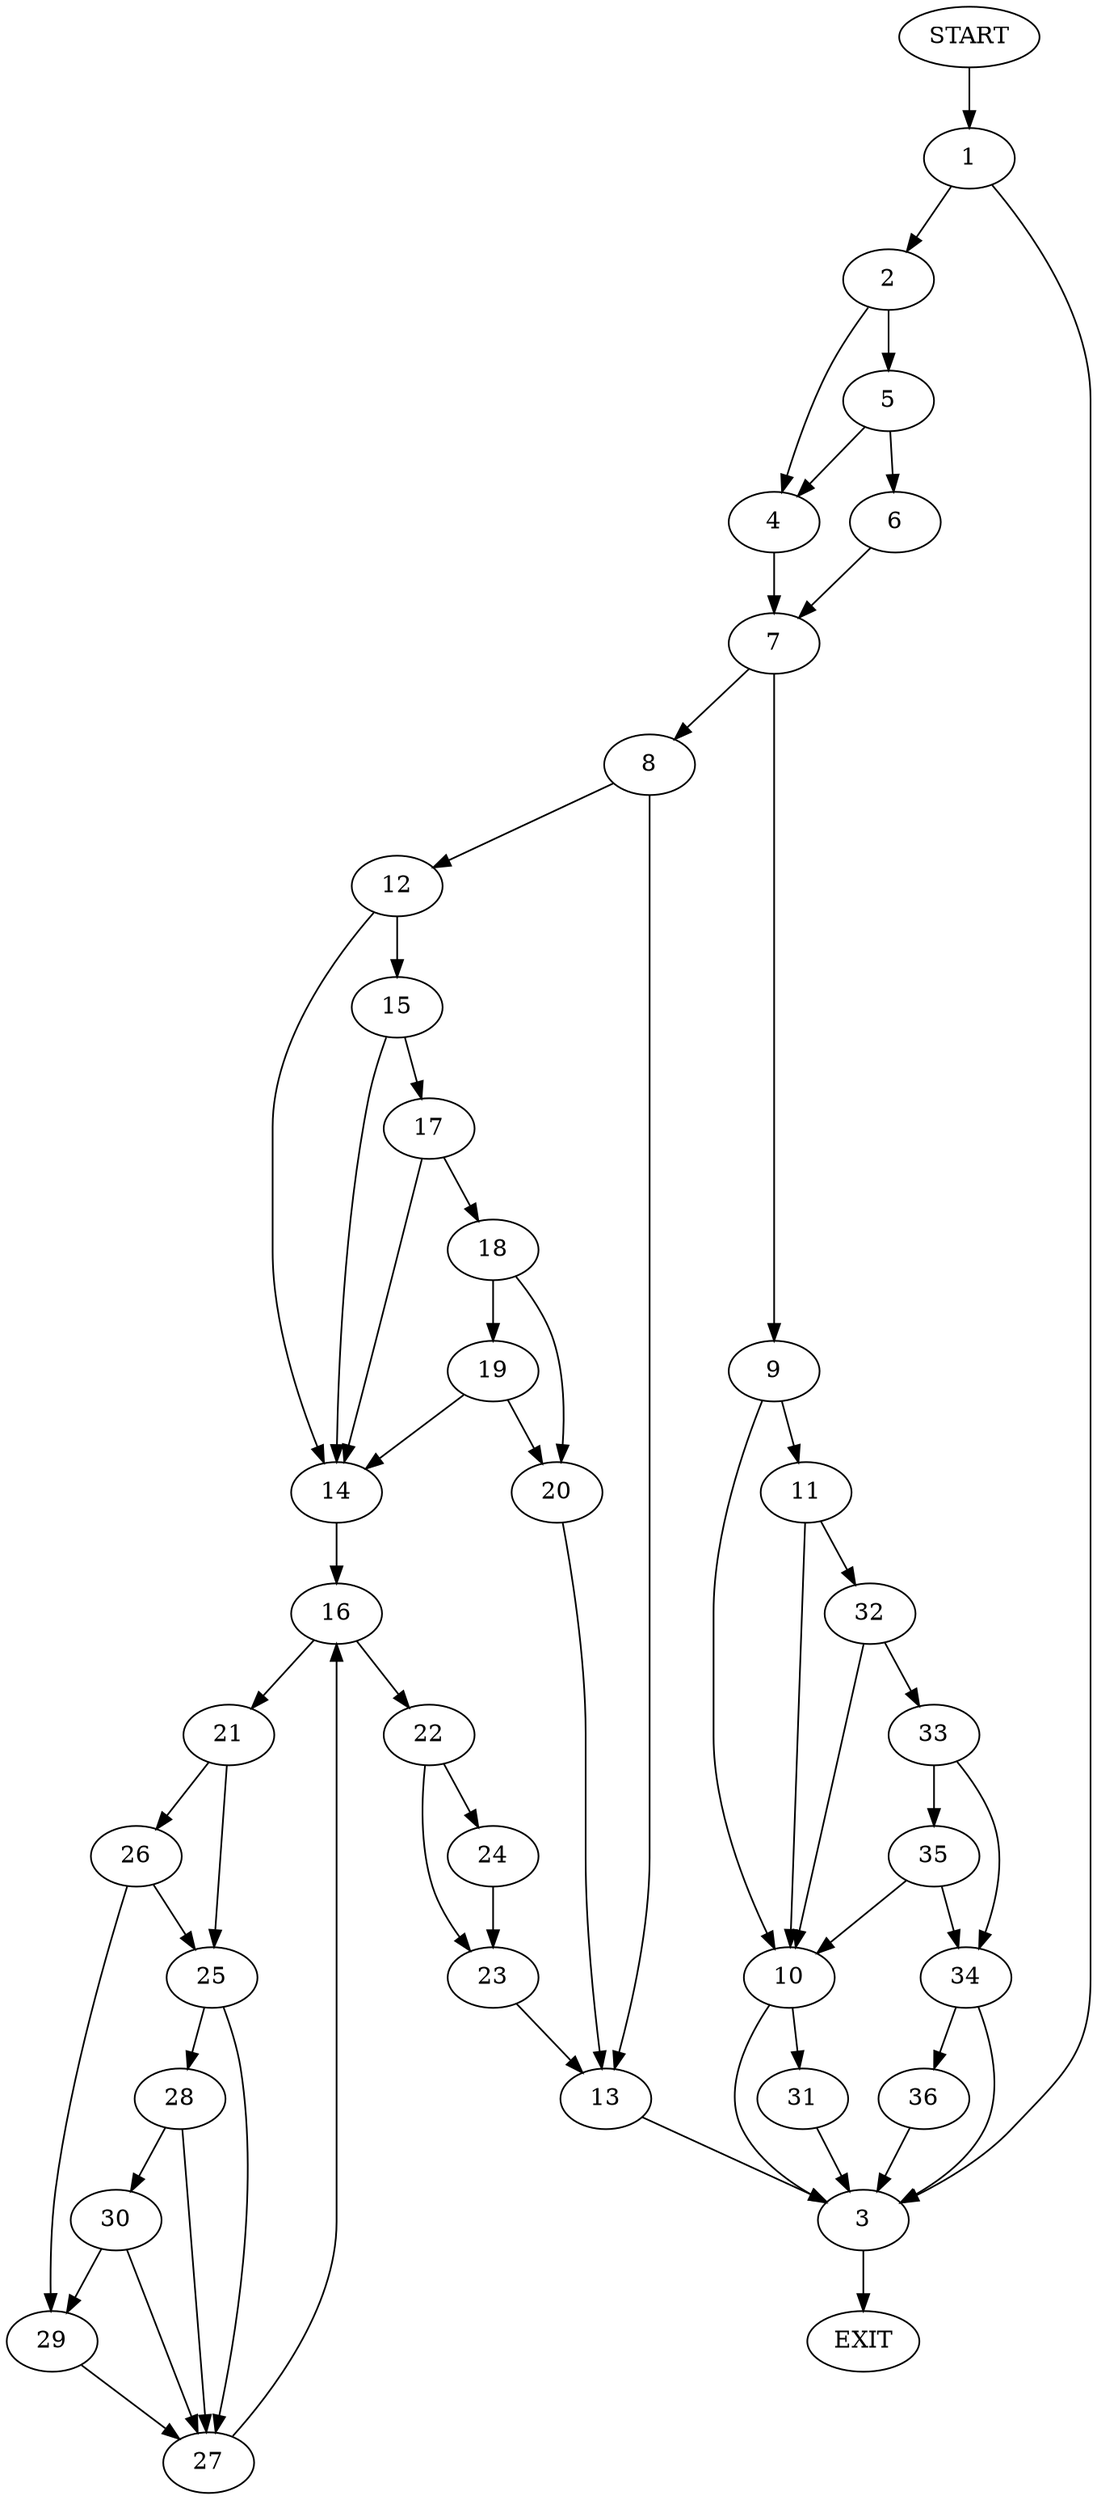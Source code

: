digraph {
0 [label="START"]
37 [label="EXIT"]
0 -> 1
1 -> 2
1 -> 3
2 -> 4
2 -> 5
3 -> 37
5 -> 4
5 -> 6
4 -> 7
6 -> 7
7 -> 8
7 -> 9
9 -> 10
9 -> 11
8 -> 12
8 -> 13
13 -> 3
12 -> 14
12 -> 15
14 -> 16
15 -> 14
15 -> 17
17 -> 14
17 -> 18
18 -> 19
18 -> 20
19 -> 14
19 -> 20
20 -> 13
16 -> 21
16 -> 22
22 -> 23
22 -> 24
21 -> 25
21 -> 26
25 -> 27
25 -> 28
26 -> 25
26 -> 29
29 -> 27
28 -> 27
28 -> 30
27 -> 16
30 -> 27
30 -> 29
23 -> 13
24 -> 23
10 -> 3
10 -> 31
11 -> 32
11 -> 10
32 -> 10
32 -> 33
33 -> 34
33 -> 35
35 -> 34
35 -> 10
34 -> 36
34 -> 3
36 -> 3
31 -> 3
}
